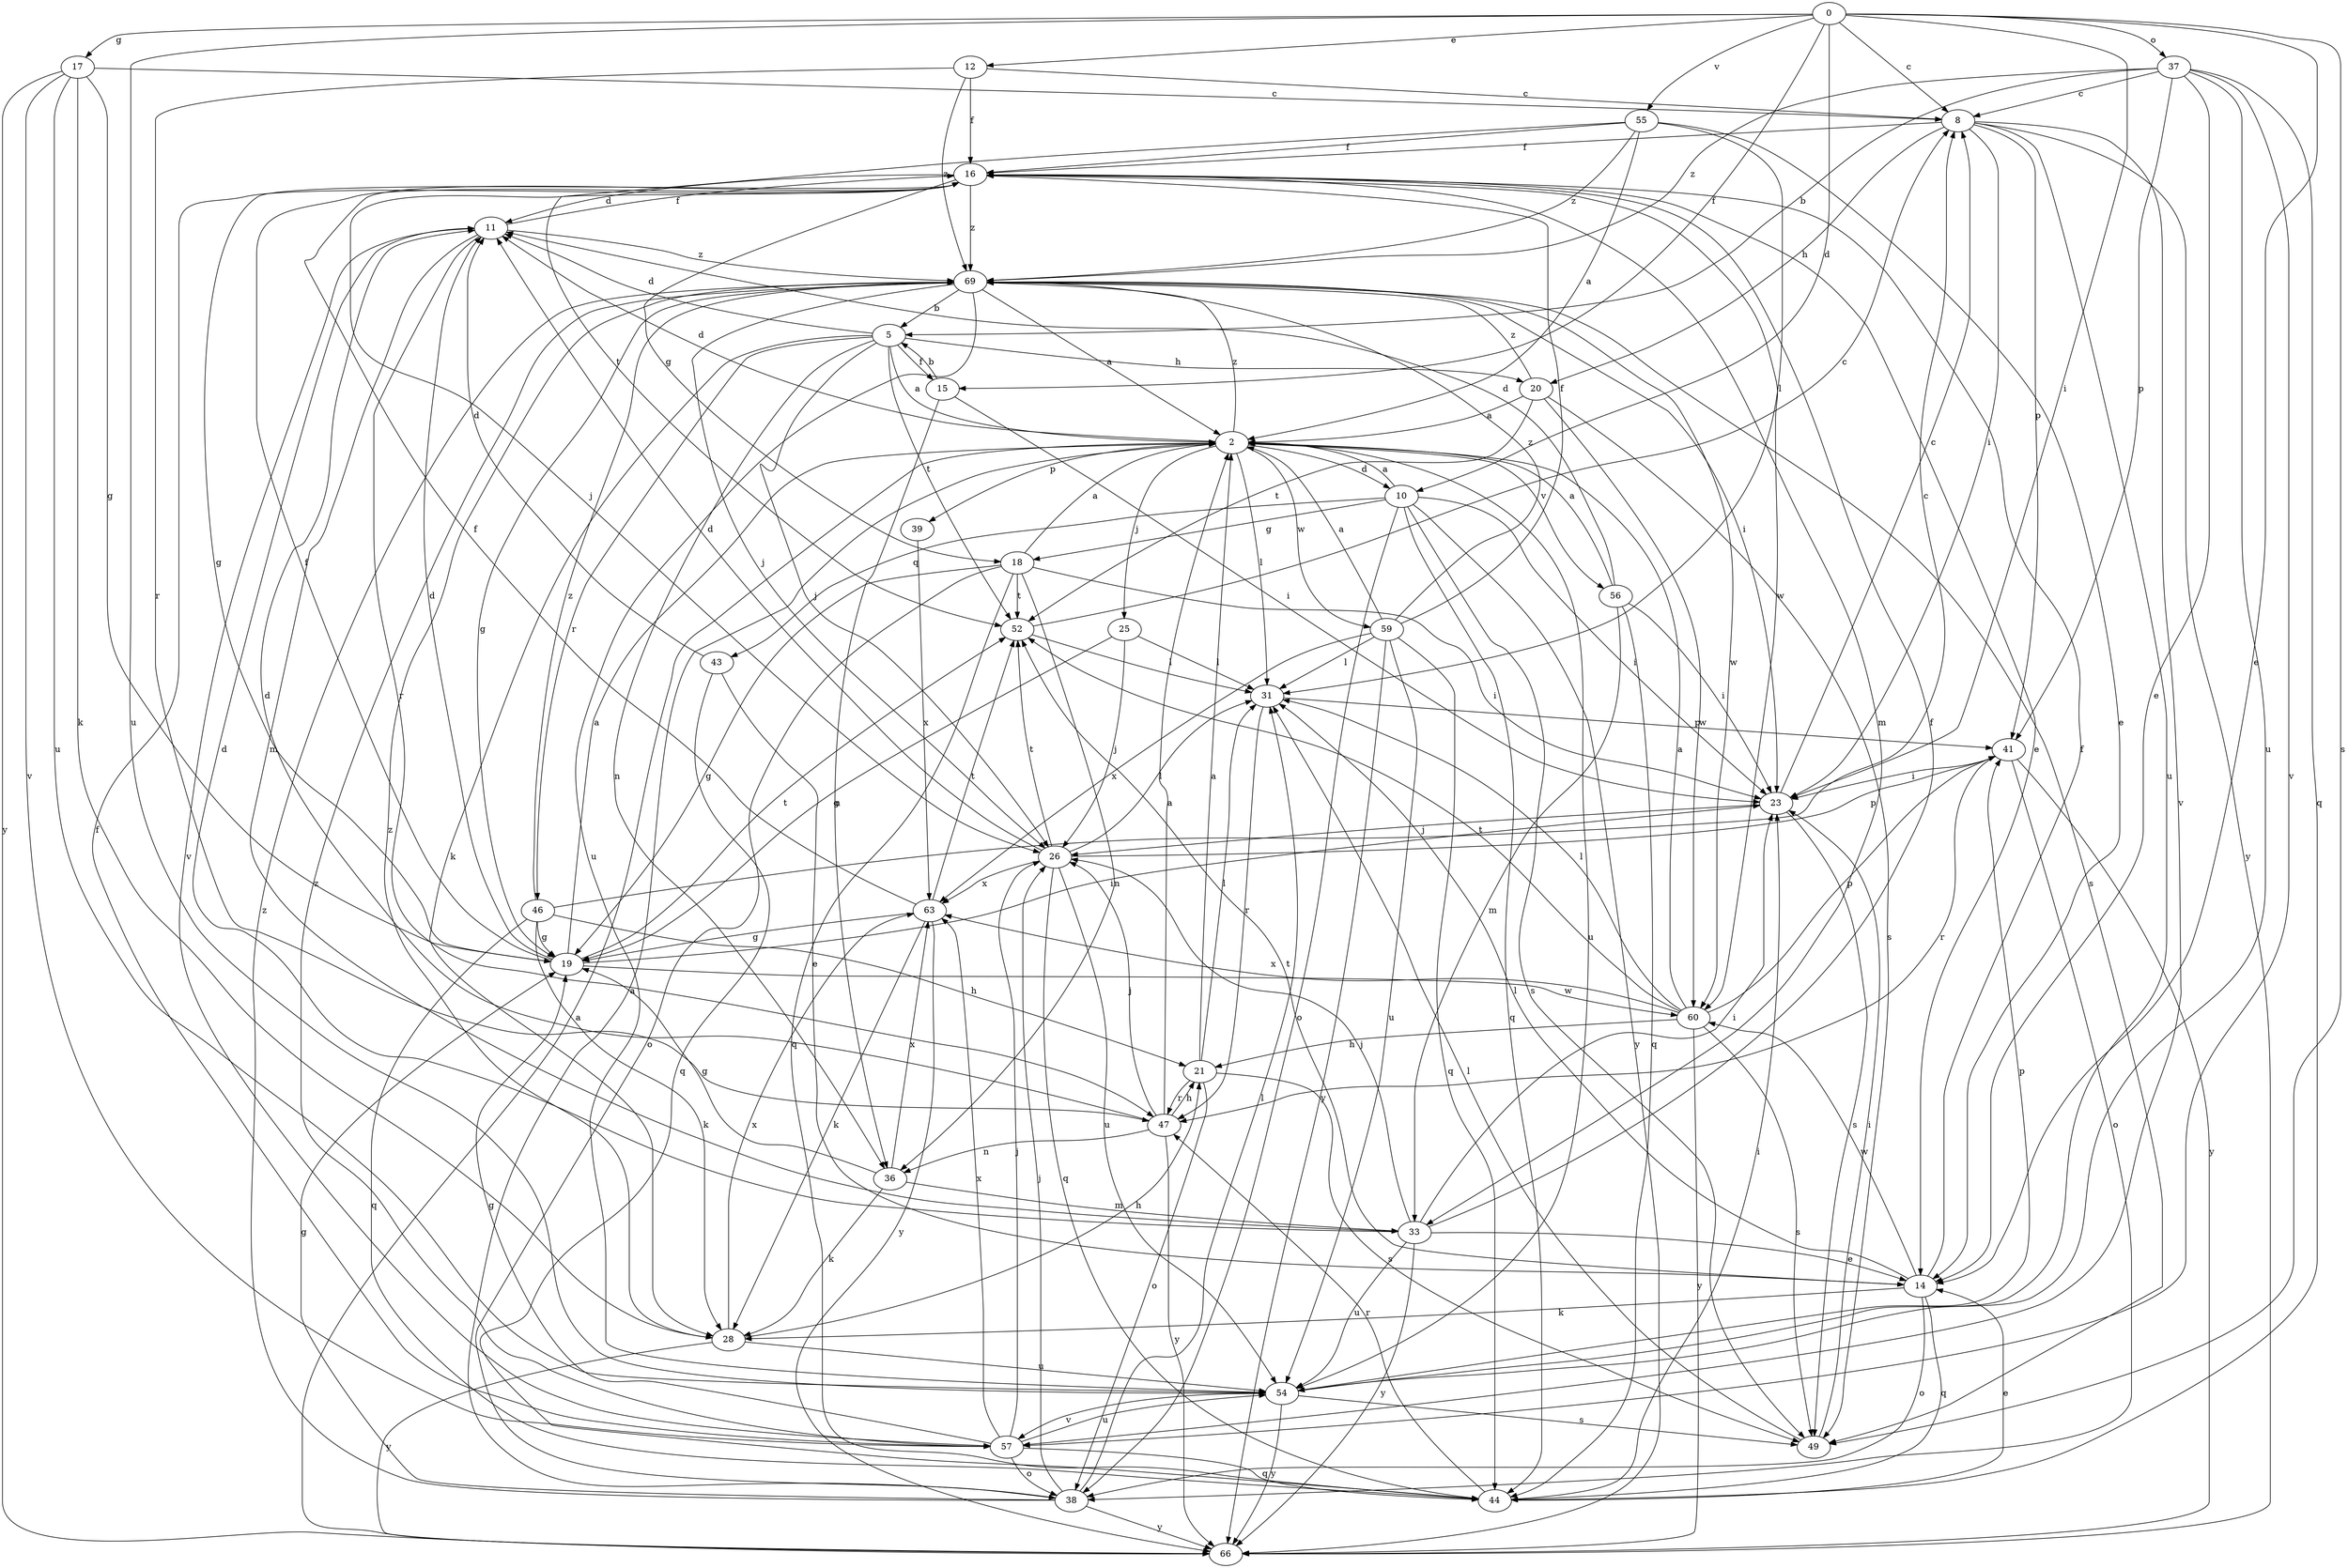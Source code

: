 strict digraph  {
0;
2;
5;
8;
10;
11;
12;
14;
15;
16;
17;
18;
19;
20;
21;
23;
25;
26;
28;
31;
33;
36;
37;
38;
39;
41;
43;
44;
46;
47;
49;
52;
54;
55;
56;
57;
59;
60;
63;
66;
69;
0 -> 8  [label=c];
0 -> 10  [label=d];
0 -> 12  [label=e];
0 -> 14  [label=e];
0 -> 15  [label=f];
0 -> 17  [label=g];
0 -> 23  [label=i];
0 -> 37  [label=o];
0 -> 49  [label=s];
0 -> 54  [label=u];
0 -> 55  [label=v];
2 -> 10  [label=d];
2 -> 11  [label=d];
2 -> 25  [label=j];
2 -> 31  [label=l];
2 -> 39  [label=p];
2 -> 54  [label=u];
2 -> 56  [label=v];
2 -> 59  [label=w];
2 -> 69  [label=z];
5 -> 2  [label=a];
5 -> 11  [label=d];
5 -> 15  [label=f];
5 -> 20  [label=h];
5 -> 26  [label=j];
5 -> 28  [label=k];
5 -> 36  [label=n];
5 -> 46  [label=r];
5 -> 52  [label=t];
8 -> 16  [label=f];
8 -> 20  [label=h];
8 -> 23  [label=i];
8 -> 41  [label=p];
8 -> 54  [label=u];
8 -> 57  [label=v];
8 -> 66  [label=y];
10 -> 2  [label=a];
10 -> 18  [label=g];
10 -> 23  [label=i];
10 -> 38  [label=o];
10 -> 43  [label=q];
10 -> 44  [label=q];
10 -> 49  [label=s];
10 -> 66  [label=y];
11 -> 16  [label=f];
11 -> 33  [label=m];
11 -> 47  [label=r];
11 -> 57  [label=v];
11 -> 69  [label=z];
12 -> 8  [label=c];
12 -> 16  [label=f];
12 -> 47  [label=r];
12 -> 69  [label=z];
14 -> 16  [label=f];
14 -> 28  [label=k];
14 -> 31  [label=l];
14 -> 38  [label=o];
14 -> 44  [label=q];
14 -> 52  [label=t];
14 -> 60  [label=w];
15 -> 5  [label=b];
15 -> 23  [label=i];
15 -> 36  [label=n];
16 -> 11  [label=d];
16 -> 14  [label=e];
16 -> 18  [label=g];
16 -> 19  [label=g];
16 -> 26  [label=j];
16 -> 33  [label=m];
16 -> 60  [label=w];
16 -> 69  [label=z];
17 -> 8  [label=c];
17 -> 19  [label=g];
17 -> 28  [label=k];
17 -> 54  [label=u];
17 -> 57  [label=v];
17 -> 66  [label=y];
18 -> 2  [label=a];
18 -> 19  [label=g];
18 -> 23  [label=i];
18 -> 36  [label=n];
18 -> 38  [label=o];
18 -> 44  [label=q];
18 -> 52  [label=t];
19 -> 2  [label=a];
19 -> 11  [label=d];
19 -> 16  [label=f];
19 -> 23  [label=i];
19 -> 52  [label=t];
19 -> 60  [label=w];
20 -> 2  [label=a];
20 -> 49  [label=s];
20 -> 52  [label=t];
20 -> 60  [label=w];
20 -> 69  [label=z];
21 -> 2  [label=a];
21 -> 31  [label=l];
21 -> 38  [label=o];
21 -> 47  [label=r];
21 -> 49  [label=s];
23 -> 8  [label=c];
23 -> 26  [label=j];
23 -> 49  [label=s];
25 -> 19  [label=g];
25 -> 26  [label=j];
25 -> 31  [label=l];
26 -> 11  [label=d];
26 -> 31  [label=l];
26 -> 41  [label=p];
26 -> 44  [label=q];
26 -> 52  [label=t];
26 -> 54  [label=u];
26 -> 63  [label=x];
28 -> 21  [label=h];
28 -> 54  [label=u];
28 -> 63  [label=x];
28 -> 66  [label=y];
28 -> 69  [label=z];
31 -> 41  [label=p];
31 -> 47  [label=r];
33 -> 11  [label=d];
33 -> 14  [label=e];
33 -> 16  [label=f];
33 -> 23  [label=i];
33 -> 26  [label=j];
33 -> 54  [label=u];
33 -> 66  [label=y];
36 -> 19  [label=g];
36 -> 28  [label=k];
36 -> 33  [label=m];
36 -> 63  [label=x];
37 -> 5  [label=b];
37 -> 8  [label=c];
37 -> 14  [label=e];
37 -> 41  [label=p];
37 -> 44  [label=q];
37 -> 54  [label=u];
37 -> 57  [label=v];
37 -> 69  [label=z];
38 -> 2  [label=a];
38 -> 19  [label=g];
38 -> 26  [label=j];
38 -> 31  [label=l];
38 -> 66  [label=y];
38 -> 69  [label=z];
39 -> 63  [label=x];
41 -> 23  [label=i];
41 -> 38  [label=o];
41 -> 47  [label=r];
41 -> 66  [label=y];
43 -> 11  [label=d];
43 -> 14  [label=e];
43 -> 44  [label=q];
44 -> 14  [label=e];
44 -> 23  [label=i];
44 -> 47  [label=r];
46 -> 8  [label=c];
46 -> 19  [label=g];
46 -> 21  [label=h];
46 -> 28  [label=k];
46 -> 44  [label=q];
46 -> 69  [label=z];
47 -> 2  [label=a];
47 -> 11  [label=d];
47 -> 21  [label=h];
47 -> 26  [label=j];
47 -> 36  [label=n];
47 -> 66  [label=y];
49 -> 23  [label=i];
49 -> 31  [label=l];
52 -> 8  [label=c];
52 -> 31  [label=l];
54 -> 41  [label=p];
54 -> 49  [label=s];
54 -> 57  [label=v];
54 -> 66  [label=y];
55 -> 2  [label=a];
55 -> 14  [label=e];
55 -> 16  [label=f];
55 -> 31  [label=l];
55 -> 52  [label=t];
55 -> 69  [label=z];
56 -> 2  [label=a];
56 -> 11  [label=d];
56 -> 23  [label=i];
56 -> 33  [label=m];
56 -> 44  [label=q];
57 -> 16  [label=f];
57 -> 19  [label=g];
57 -> 26  [label=j];
57 -> 38  [label=o];
57 -> 44  [label=q];
57 -> 54  [label=u];
57 -> 63  [label=x];
57 -> 69  [label=z];
59 -> 2  [label=a];
59 -> 16  [label=f];
59 -> 31  [label=l];
59 -> 44  [label=q];
59 -> 54  [label=u];
59 -> 63  [label=x];
59 -> 66  [label=y];
59 -> 69  [label=z];
60 -> 2  [label=a];
60 -> 21  [label=h];
60 -> 31  [label=l];
60 -> 41  [label=p];
60 -> 49  [label=s];
60 -> 52  [label=t];
60 -> 63  [label=x];
60 -> 66  [label=y];
63 -> 16  [label=f];
63 -> 19  [label=g];
63 -> 28  [label=k];
63 -> 52  [label=t];
63 -> 66  [label=y];
66 -> 2  [label=a];
69 -> 2  [label=a];
69 -> 5  [label=b];
69 -> 19  [label=g];
69 -> 23  [label=i];
69 -> 26  [label=j];
69 -> 49  [label=s];
69 -> 54  [label=u];
69 -> 60  [label=w];
}
